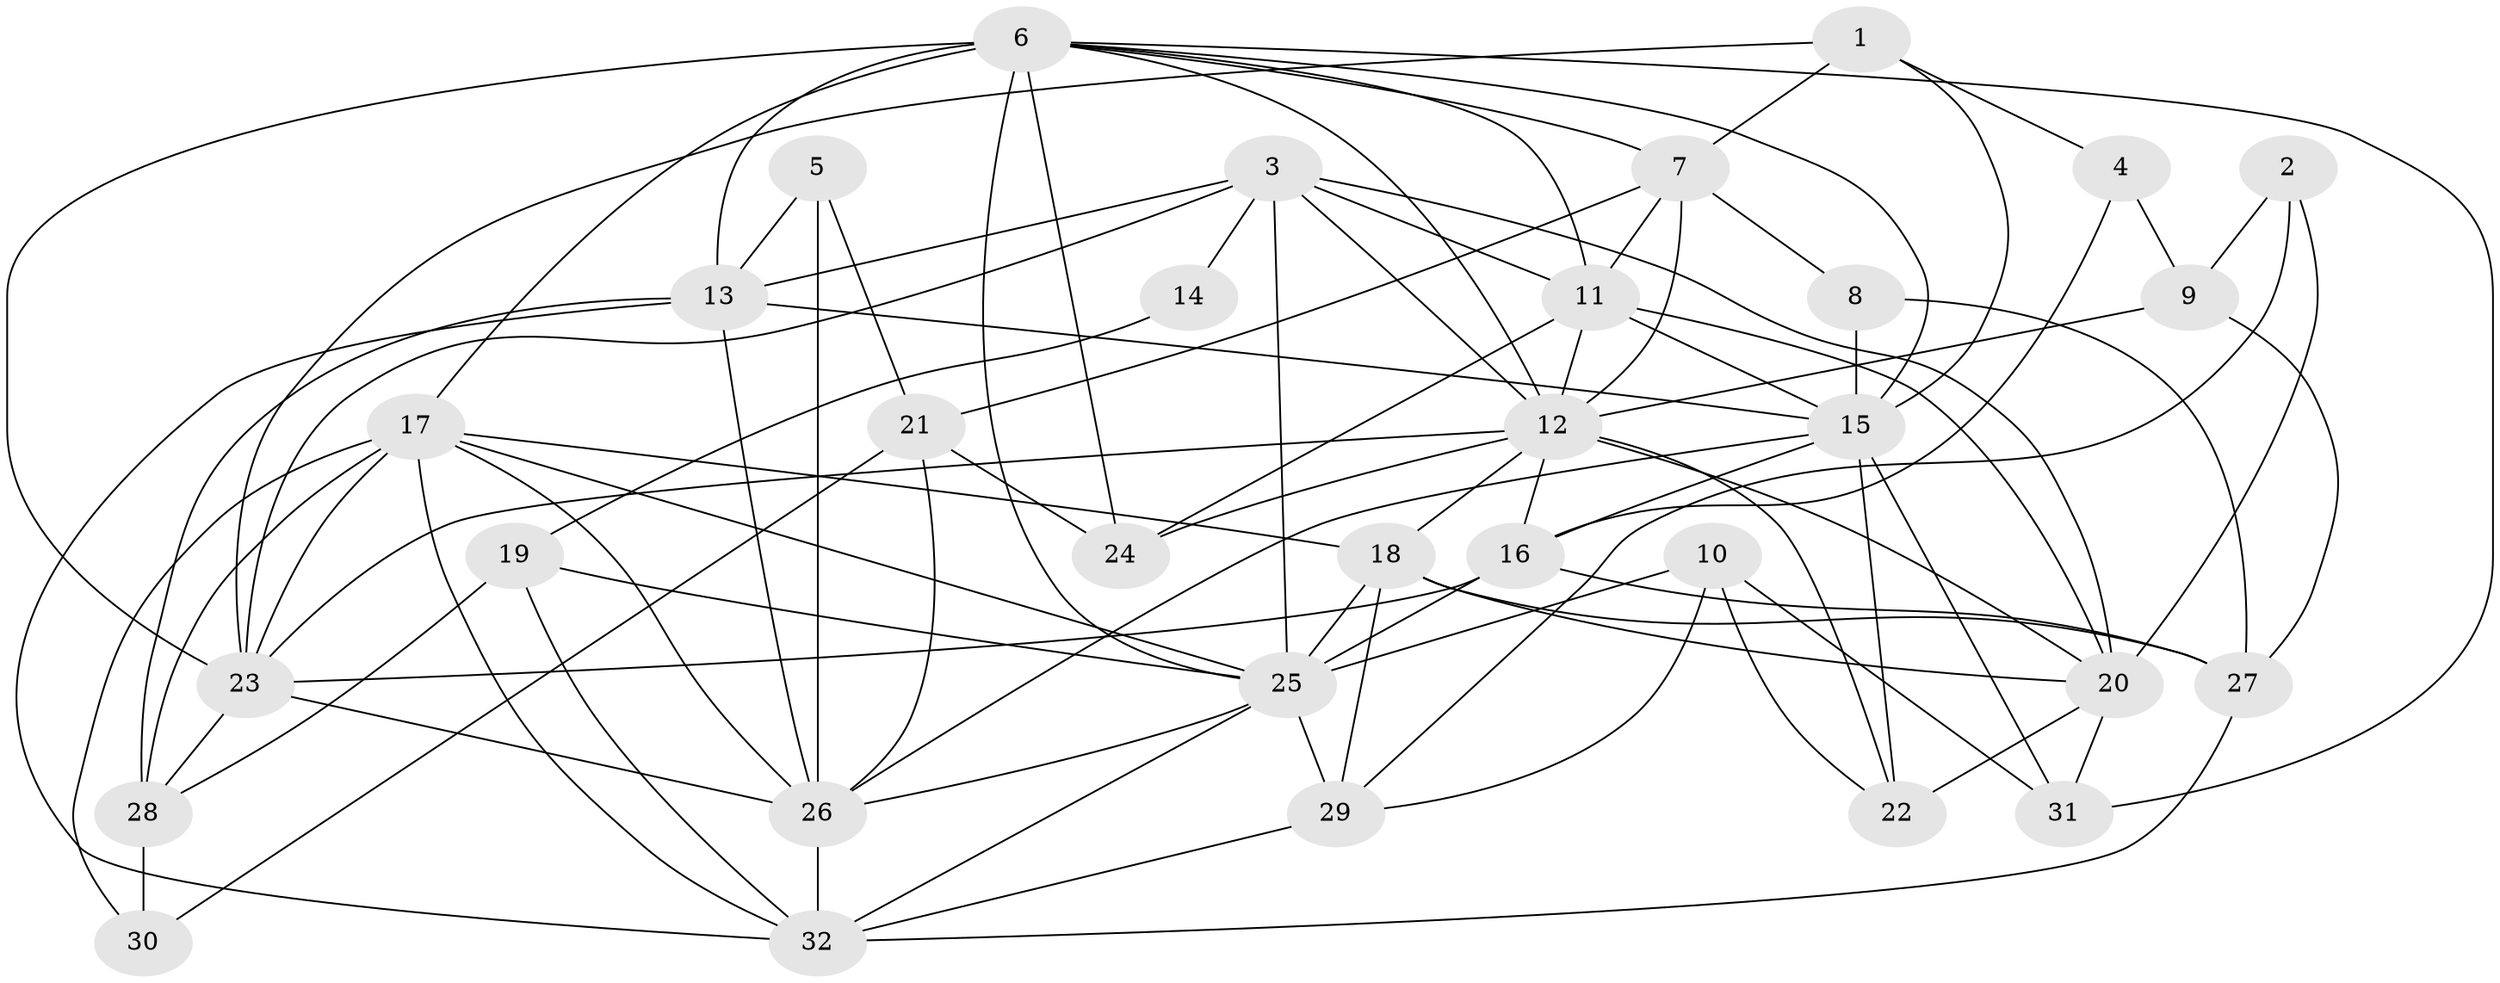 // original degree distribution, {3: 0.35443037974683544, 4: 0.189873417721519, 5: 0.20253164556962025, 2: 0.10126582278481013, 6: 0.10126582278481013, 7: 0.05063291139240506}
// Generated by graph-tools (version 1.1) at 2025/37/03/04/25 23:37:13]
// undirected, 32 vertices, 91 edges
graph export_dot {
  node [color=gray90,style=filled];
  1;
  2;
  3;
  4;
  5;
  6;
  7;
  8;
  9;
  10;
  11;
  12;
  13;
  14;
  15;
  16;
  17;
  18;
  19;
  20;
  21;
  22;
  23;
  24;
  25;
  26;
  27;
  28;
  29;
  30;
  31;
  32;
  1 -- 4 [weight=1.0];
  1 -- 7 [weight=1.0];
  1 -- 15 [weight=1.0];
  1 -- 23 [weight=1.0];
  2 -- 9 [weight=1.0];
  2 -- 20 [weight=1.0];
  2 -- 29 [weight=1.0];
  3 -- 11 [weight=1.0];
  3 -- 12 [weight=1.0];
  3 -- 13 [weight=1.0];
  3 -- 14 [weight=2.0];
  3 -- 20 [weight=1.0];
  3 -- 23 [weight=1.0];
  3 -- 25 [weight=1.0];
  4 -- 9 [weight=1.0];
  4 -- 16 [weight=1.0];
  5 -- 13 [weight=1.0];
  5 -- 21 [weight=1.0];
  5 -- 26 [weight=3.0];
  6 -- 7 [weight=1.0];
  6 -- 11 [weight=1.0];
  6 -- 12 [weight=1.0];
  6 -- 13 [weight=1.0];
  6 -- 15 [weight=1.0];
  6 -- 17 [weight=1.0];
  6 -- 23 [weight=1.0];
  6 -- 24 [weight=1.0];
  6 -- 25 [weight=2.0];
  6 -- 31 [weight=1.0];
  7 -- 8 [weight=1.0];
  7 -- 11 [weight=1.0];
  7 -- 12 [weight=1.0];
  7 -- 21 [weight=1.0];
  8 -- 15 [weight=1.0];
  8 -- 27 [weight=1.0];
  9 -- 12 [weight=1.0];
  9 -- 27 [weight=1.0];
  10 -- 22 [weight=1.0];
  10 -- 25 [weight=1.0];
  10 -- 29 [weight=1.0];
  10 -- 31 [weight=1.0];
  11 -- 12 [weight=1.0];
  11 -- 15 [weight=1.0];
  11 -- 20 [weight=2.0];
  11 -- 24 [weight=1.0];
  12 -- 16 [weight=1.0];
  12 -- 18 [weight=1.0];
  12 -- 20 [weight=2.0];
  12 -- 22 [weight=1.0];
  12 -- 23 [weight=1.0];
  12 -- 24 [weight=1.0];
  13 -- 15 [weight=1.0];
  13 -- 26 [weight=1.0];
  13 -- 28 [weight=1.0];
  13 -- 32 [weight=1.0];
  14 -- 19 [weight=2.0];
  15 -- 16 [weight=1.0];
  15 -- 22 [weight=1.0];
  15 -- 26 [weight=1.0];
  15 -- 31 [weight=1.0];
  16 -- 23 [weight=1.0];
  16 -- 25 [weight=1.0];
  16 -- 27 [weight=2.0];
  17 -- 18 [weight=1.0];
  17 -- 23 [weight=1.0];
  17 -- 25 [weight=1.0];
  17 -- 26 [weight=1.0];
  17 -- 28 [weight=1.0];
  17 -- 30 [weight=1.0];
  17 -- 32 [weight=1.0];
  18 -- 20 [weight=1.0];
  18 -- 25 [weight=2.0];
  18 -- 27 [weight=2.0];
  18 -- 29 [weight=1.0];
  19 -- 25 [weight=2.0];
  19 -- 28 [weight=1.0];
  19 -- 32 [weight=1.0];
  20 -- 22 [weight=1.0];
  20 -- 31 [weight=1.0];
  21 -- 24 [weight=2.0];
  21 -- 26 [weight=1.0];
  21 -- 30 [weight=1.0];
  23 -- 26 [weight=1.0];
  23 -- 28 [weight=1.0];
  25 -- 26 [weight=1.0];
  25 -- 29 [weight=2.0];
  25 -- 32 [weight=1.0];
  26 -- 32 [weight=2.0];
  27 -- 32 [weight=1.0];
  28 -- 30 [weight=1.0];
  29 -- 32 [weight=1.0];
}
